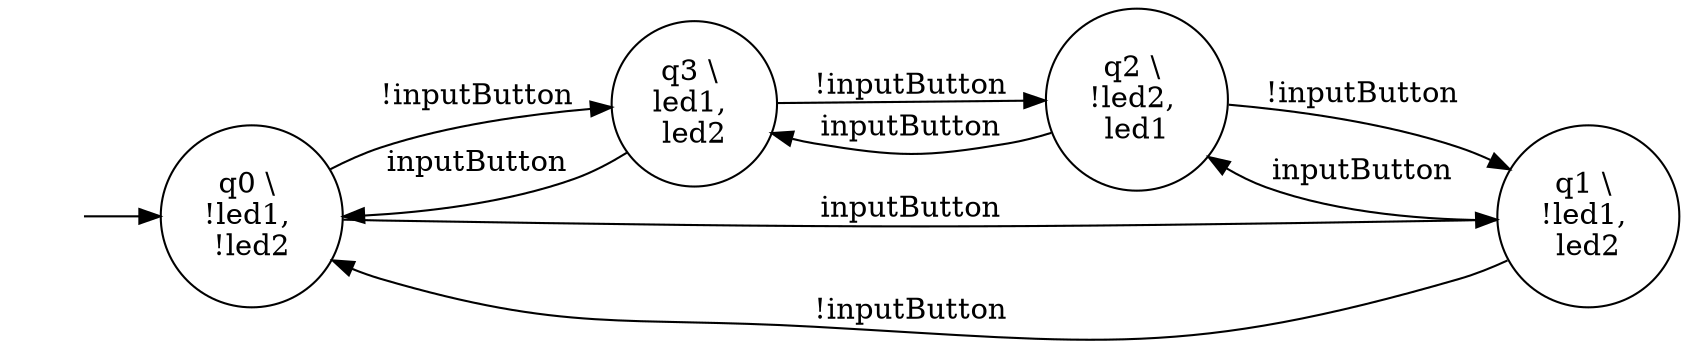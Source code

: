 digraph example1 {
    node [shape = circle];
    rankdir = "LR";

    x [style = invis]
    x -> "q0 \\ \n!led1, \n!led2";

    "q3 \\ \nled1, \nled2" -> "q0 \\ \n!led1, \n!led2"[ label = "inputButton"]
    "q0 \\ \n!led1, \n!led2" -> "q3 \\ \nled1, \nled2"[ label = "!inputButton"]
    "q1 \\ \n!led1, \nled2" -> "q0 \\ \n!led1, \n!led2"[ label = "!inputButton"]
    "q2 \\ \n!led2, \nled1" -> "q1 \\ \n!led1, \nled2"[ label = "!inputButton"]
    "q3 \\ \nled1, \nled2" -> "q2 \\ \n!led2, \nled1"[ label = "!inputButton"]
    "q0 \\ \n!led1, \n!led2" -> "q1 \\ \n!led1, \nled2"[ label = "inputButton"]
    "q1 \\ \n!led1, \nled2" -> "q2 \\ \n!led2, \nled1"[ label = "inputButton"]
    "q2 \\ \n!led2, \nled1" -> "q3 \\ \nled1, \nled2"[ label = "inputButton"]
}
